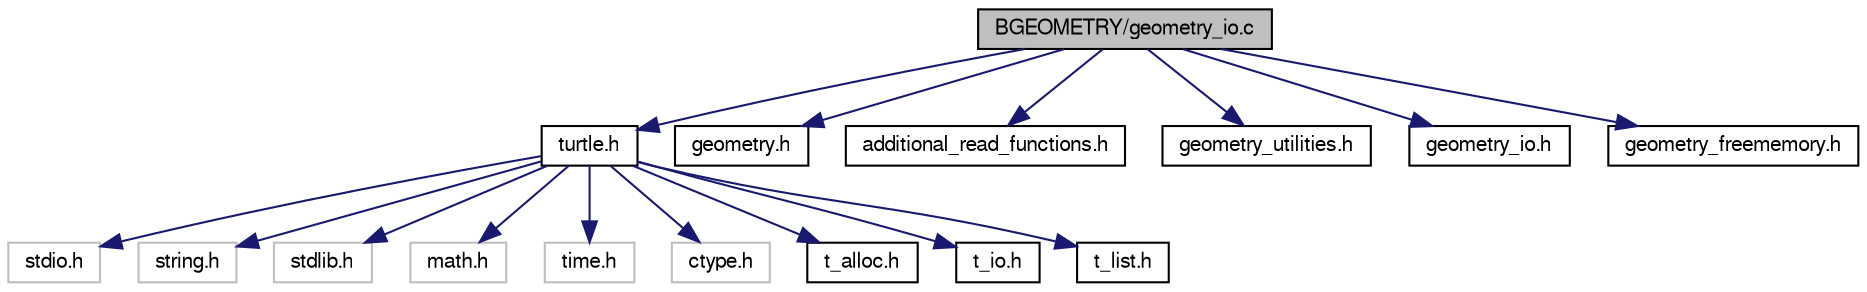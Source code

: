 digraph "BGEOMETRY/geometry_io.c"
{
  bgcolor="transparent";
  edge [fontname="FreeSans",fontsize="10",labelfontname="FreeSans",labelfontsize="10"];
  node [fontname="FreeSans",fontsize="10",shape=record];
  Node1 [label="BGEOMETRY/geometry_io.c",height=0.2,width=0.4,color="black", fillcolor="grey75", style="filled" fontcolor="black"];
  Node1 -> Node2 [color="midnightblue",fontsize="10",style="solid",fontname="FreeSans"];
  Node2 [label="turtle.h",height=0.2,width=0.4,color="black",URL="$turtle_8h.html"];
  Node2 -> Node3 [color="midnightblue",fontsize="10",style="solid",fontname="FreeSans"];
  Node3 [label="stdio.h",height=0.2,width=0.4,color="grey75"];
  Node2 -> Node4 [color="midnightblue",fontsize="10",style="solid",fontname="FreeSans"];
  Node4 [label="string.h",height=0.2,width=0.4,color="grey75"];
  Node2 -> Node5 [color="midnightblue",fontsize="10",style="solid",fontname="FreeSans"];
  Node5 [label="stdlib.h",height=0.2,width=0.4,color="grey75"];
  Node2 -> Node6 [color="midnightblue",fontsize="10",style="solid",fontname="FreeSans"];
  Node6 [label="math.h",height=0.2,width=0.4,color="grey75"];
  Node2 -> Node7 [color="midnightblue",fontsize="10",style="solid",fontname="FreeSans"];
  Node7 [label="time.h",height=0.2,width=0.4,color="grey75"];
  Node2 -> Node8 [color="midnightblue",fontsize="10",style="solid",fontname="FreeSans"];
  Node8 [label="ctype.h",height=0.2,width=0.4,color="grey75"];
  Node2 -> Node9 [color="midnightblue",fontsize="10",style="solid",fontname="FreeSans"];
  Node9 [label="t_alloc.h",height=0.2,width=0.4,color="black",URL="$t__alloc_8h.html"];
  Node2 -> Node10 [color="midnightblue",fontsize="10",style="solid",fontname="FreeSans"];
  Node10 [label="t_io.h",height=0.2,width=0.4,color="black",URL="$t__io_8h.html"];
  Node2 -> Node11 [color="midnightblue",fontsize="10",style="solid",fontname="FreeSans"];
  Node11 [label="t_list.h",height=0.2,width=0.4,color="black",URL="$t__list_8h.html"];
  Node1 -> Node12 [color="midnightblue",fontsize="10",style="solid",fontname="FreeSans"];
  Node12 [label="geometry.h",height=0.2,width=0.4,color="black",URL="$geometry_8h.html"];
  Node1 -> Node13 [color="midnightblue",fontsize="10",style="solid",fontname="FreeSans"];
  Node13 [label="additional_read_functions.h",height=0.2,width=0.4,color="black",URL="$additional__read__functions_8h.html"];
  Node1 -> Node14 [color="midnightblue",fontsize="10",style="solid",fontname="FreeSans"];
  Node14 [label="geometry_utilities.h",height=0.2,width=0.4,color="black",URL="$geometry__utilities_8h.html"];
  Node1 -> Node15 [color="midnightblue",fontsize="10",style="solid",fontname="FreeSans"];
  Node15 [label="geometry_io.h",height=0.2,width=0.4,color="black",URL="$geometry__io_8h.html"];
  Node1 -> Node16 [color="midnightblue",fontsize="10",style="solid",fontname="FreeSans"];
  Node16 [label="geometry_freememory.h",height=0.2,width=0.4,color="black",URL="$geometry__freememory_8h.html"];
}
